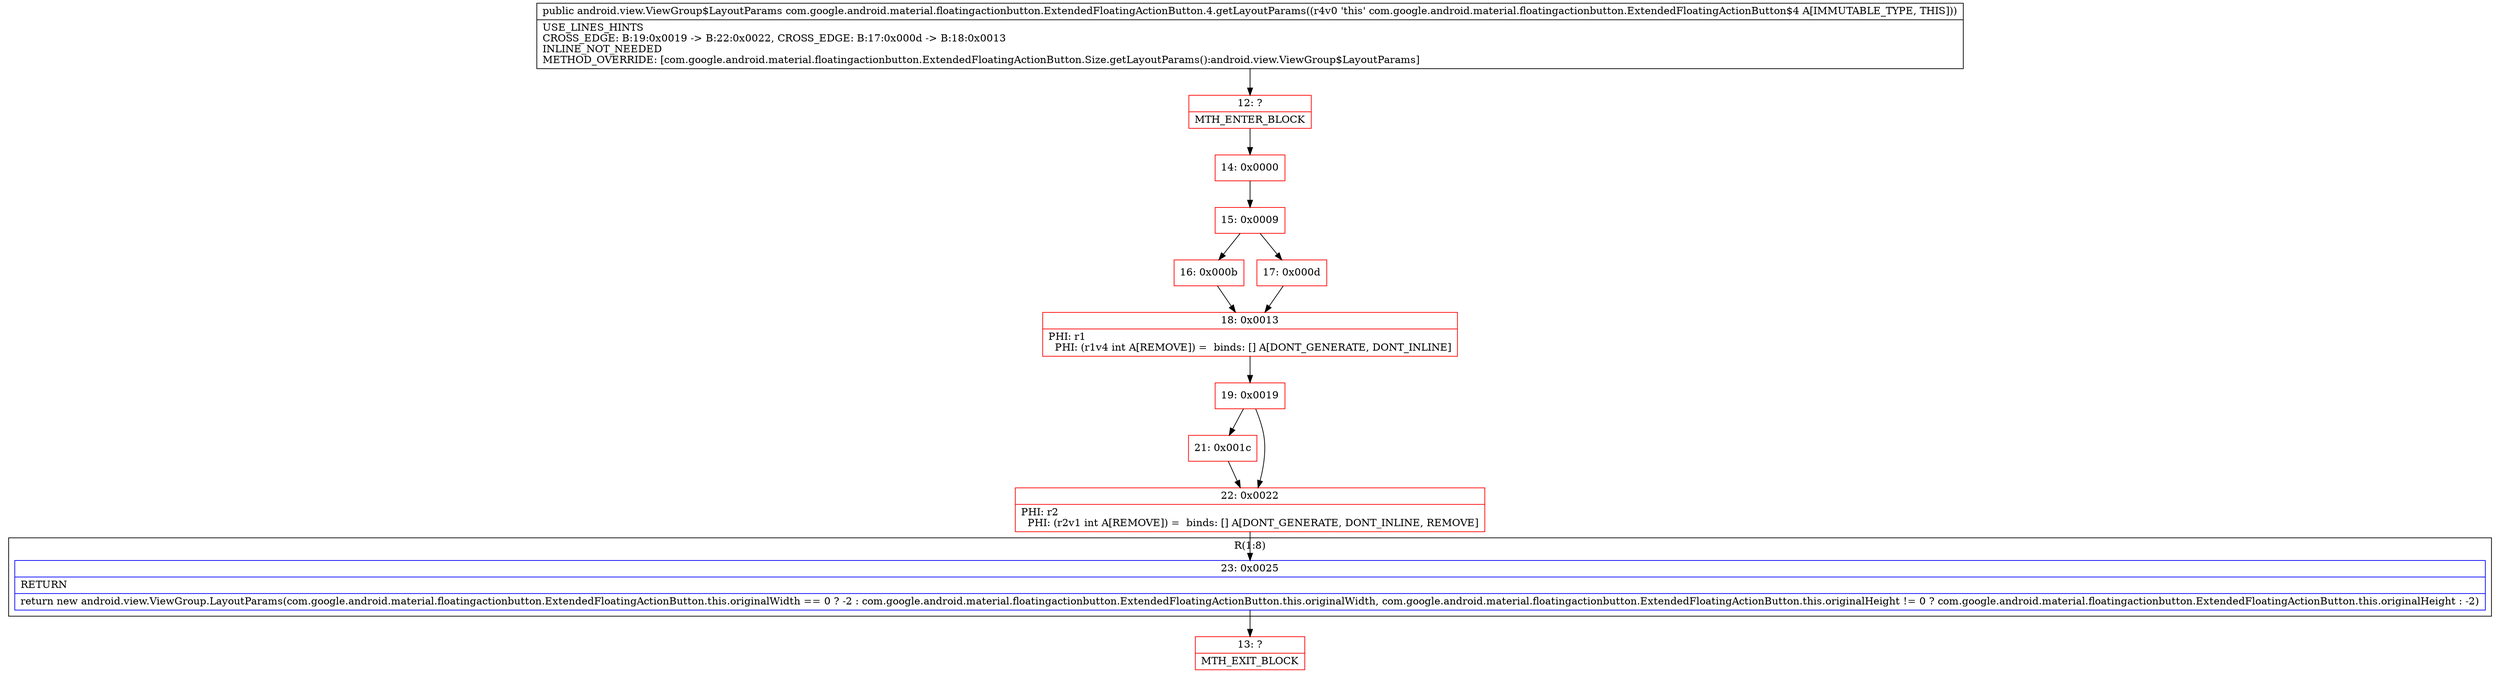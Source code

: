 digraph "CFG forcom.google.android.material.floatingactionbutton.ExtendedFloatingActionButton.4.getLayoutParams()Landroid\/view\/ViewGroup$LayoutParams;" {
subgraph cluster_Region_218589241 {
label = "R(1:8)";
node [shape=record,color=blue];
Node_23 [shape=record,label="{23\:\ 0x0025|RETURN\l|return new android.view.ViewGroup.LayoutParams(com.google.android.material.floatingactionbutton.ExtendedFloatingActionButton.this.originalWidth == 0 ? \-2 : com.google.android.material.floatingactionbutton.ExtendedFloatingActionButton.this.originalWidth, com.google.android.material.floatingactionbutton.ExtendedFloatingActionButton.this.originalHeight != 0 ? com.google.android.material.floatingactionbutton.ExtendedFloatingActionButton.this.originalHeight : \-2)\l}"];
}
Node_12 [shape=record,color=red,label="{12\:\ ?|MTH_ENTER_BLOCK\l}"];
Node_14 [shape=record,color=red,label="{14\:\ 0x0000}"];
Node_15 [shape=record,color=red,label="{15\:\ 0x0009}"];
Node_16 [shape=record,color=red,label="{16\:\ 0x000b}"];
Node_18 [shape=record,color=red,label="{18\:\ 0x0013|PHI: r1 \l  PHI: (r1v4 int A[REMOVE]) =  binds: [] A[DONT_GENERATE, DONT_INLINE]\l}"];
Node_19 [shape=record,color=red,label="{19\:\ 0x0019}"];
Node_21 [shape=record,color=red,label="{21\:\ 0x001c}"];
Node_22 [shape=record,color=red,label="{22\:\ 0x0022|PHI: r2 \l  PHI: (r2v1 int A[REMOVE]) =  binds: [] A[DONT_GENERATE, DONT_INLINE, REMOVE]\l}"];
Node_13 [shape=record,color=red,label="{13\:\ ?|MTH_EXIT_BLOCK\l}"];
Node_17 [shape=record,color=red,label="{17\:\ 0x000d}"];
MethodNode[shape=record,label="{public android.view.ViewGroup$LayoutParams com.google.android.material.floatingactionbutton.ExtendedFloatingActionButton.4.getLayoutParams((r4v0 'this' com.google.android.material.floatingactionbutton.ExtendedFloatingActionButton$4 A[IMMUTABLE_TYPE, THIS]))  | USE_LINES_HINTS\lCROSS_EDGE: B:19:0x0019 \-\> B:22:0x0022, CROSS_EDGE: B:17:0x000d \-\> B:18:0x0013\lINLINE_NOT_NEEDED\lMETHOD_OVERRIDE: [com.google.android.material.floatingactionbutton.ExtendedFloatingActionButton.Size.getLayoutParams():android.view.ViewGroup$LayoutParams]\l}"];
MethodNode -> Node_12;Node_23 -> Node_13;
Node_12 -> Node_14;
Node_14 -> Node_15;
Node_15 -> Node_16;
Node_15 -> Node_17;
Node_16 -> Node_18;
Node_18 -> Node_19;
Node_19 -> Node_21;
Node_19 -> Node_22;
Node_21 -> Node_22;
Node_22 -> Node_23;
Node_17 -> Node_18;
}

